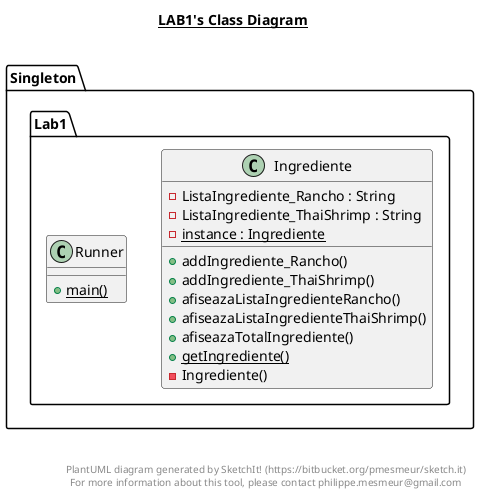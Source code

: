 @startuml

title __LAB1's Class Diagram__\n

  namespace Singleton.Lab1 {
    class Singleton.Lab1.Ingrediente {
        - ListaIngrediente_Rancho : String
        - ListaIngrediente_ThaiShrimp : String
        {static} - instance : Ingrediente
        + addIngrediente_Rancho()
        + addIngrediente_ThaiShrimp()
        + afiseazaListaIngredienteRancho()
        + afiseazaListaIngredienteThaiShrimp()
        + afiseazaTotalIngrediente()
        {static} + getIngrediente()
        - Ingrediente()
    }
  }
  

  namespace Singleton.Lab1 {
    class Singleton.Lab1.Runner {
        {static} + main()
    }
  }
  



right footer


PlantUML diagram generated by SketchIt! (https://bitbucket.org/pmesmeur/sketch.it)
For more information about this tool, please contact philippe.mesmeur@gmail.com
endfooter

@enduml
